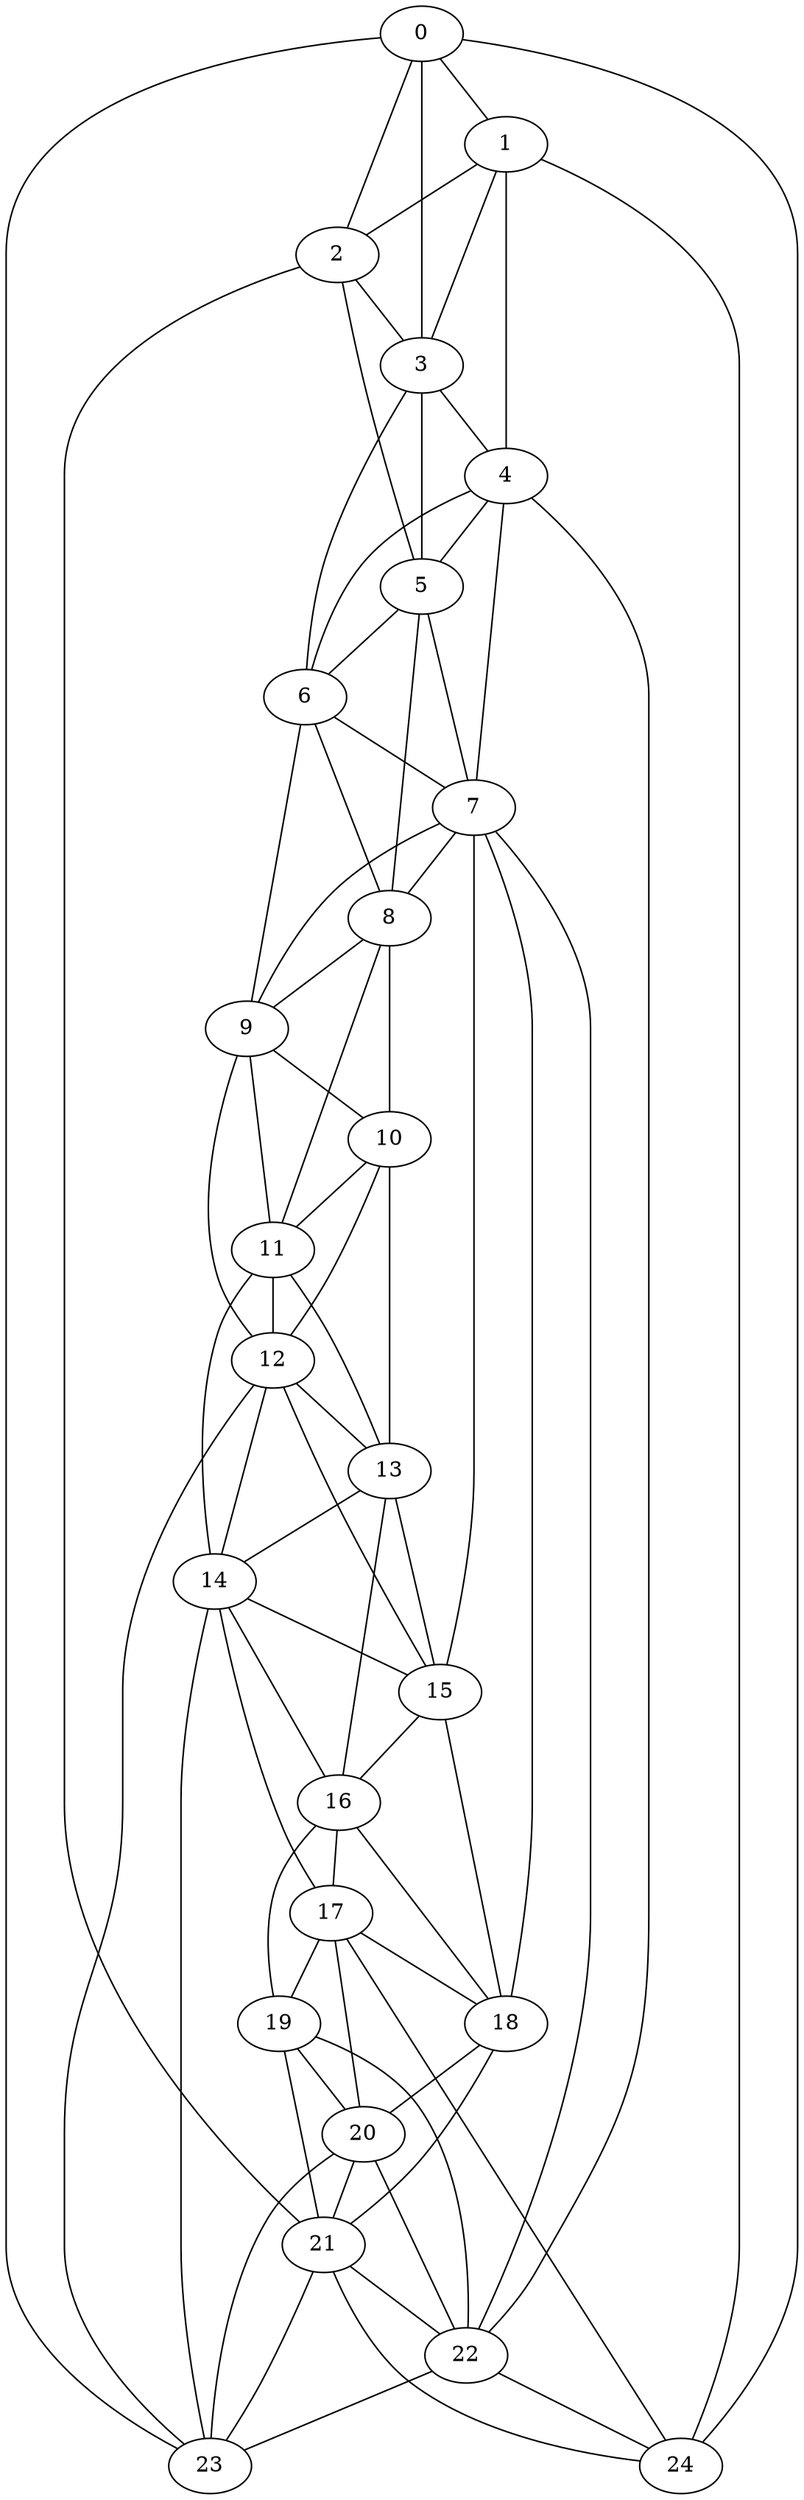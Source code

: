 strict graph "watts_strogatz_graph(25,6,0.1)" {
0;
1;
2;
3;
4;
5;
6;
7;
8;
9;
10;
11;
12;
13;
14;
15;
16;
17;
18;
19;
20;
21;
22;
23;
24;
0 -- 1  [is_available=True, prob="1.0"];
0 -- 2  [is_available=True, prob="1.0"];
0 -- 3  [is_available=True, prob="0.44858228421"];
0 -- 23  [is_available=True, prob="0.140422393609"];
0 -- 24  [is_available=True, prob="0.303921860456"];
1 -- 2  [is_available=True, prob="0.607027602132"];
1 -- 3  [is_available=True, prob="1.0"];
1 -- 4  [is_available=True, prob="0.209638027649"];
1 -- 24  [is_available=True, prob="0.30702777861"];
2 -- 3  [is_available=True, prob="0.0117763548231"];
2 -- 5  [is_available=True, prob="0.484511548435"];
2 -- 21  [is_available=True, prob="0.663128559928"];
3 -- 4  [is_available=True, prob="0.299367427131"];
3 -- 5  [is_available=True, prob="0.00963522846314"];
3 -- 6  [is_available=True, prob="1.0"];
4 -- 5  [is_available=True, prob="0.0700642036165"];
4 -- 6  [is_available=True, prob="0.308035571139"];
4 -- 7  [is_available=True, prob="0.324327141376"];
4 -- 22  [is_available=True, prob="0.882726974204"];
5 -- 6  [is_available=True, prob="0.919669527741"];
5 -- 7  [is_available=True, prob="1.0"];
5 -- 8  [is_available=True, prob="0.37698072404"];
6 -- 7  [is_available=True, prob="0.0143222858714"];
6 -- 8  [is_available=True, prob="0.654251192158"];
6 -- 9  [is_available=True, prob="0.259605118275"];
7 -- 8  [is_available=True, prob="0.513793322212"];
7 -- 9  [is_available=True, prob="0.354720594289"];
7 -- 15  [is_available=True, prob="1.0"];
7 -- 18  [is_available=True, prob="0.236370092789"];
7 -- 22  [is_available=True, prob="0.847744669852"];
8 -- 9  [is_available=True, prob="1.0"];
8 -- 10  [is_available=True, prob="0.803798295214"];
8 -- 11  [is_available=True, prob="1.0"];
9 -- 10  [is_available=True, prob="1.0"];
9 -- 11  [is_available=True, prob="0.0386114551099"];
9 -- 12  [is_available=True, prob="1.0"];
10 -- 11  [is_available=True, prob="1.0"];
10 -- 12  [is_available=True, prob="0.16342701204"];
10 -- 13  [is_available=True, prob="0.159457880765"];
11 -- 12  [is_available=True, prob="0.0427260844117"];
11 -- 13  [is_available=True, prob="0.768418501339"];
11 -- 14  [is_available=True, prob="0.161572992671"];
12 -- 13  [is_available=True, prob="1.0"];
12 -- 14  [is_available=True, prob="0.100952615868"];
12 -- 15  [is_available=True, prob="1.0"];
12 -- 23  [is_available=True, prob="0.86764853054"];
13 -- 14  [is_available=True, prob="0.0147052304881"];
13 -- 15  [is_available=True, prob="0.596133628923"];
13 -- 16  [is_available=True, prob="0.829472336939"];
14 -- 15  [is_available=True, prob="1.0"];
14 -- 16  [is_available=True, prob="0.321576083195"];
14 -- 17  [is_available=True, prob="0.351220234134"];
14 -- 23  [is_available=True, prob="0.452498137963"];
15 -- 16  [is_available=True, prob="0.845052401833"];
15 -- 18  [is_available=True, prob="0.782318052717"];
16 -- 17  [is_available=True, prob="0.668438689752"];
16 -- 18  [is_available=True, prob="0.494664865145"];
16 -- 19  [is_available=True, prob="1.0"];
17 -- 18  [is_available=True, prob="0.98848454184"];
17 -- 19  [is_available=True, prob="1.0"];
17 -- 20  [is_available=True, prob="1.0"];
17 -- 24  [is_available=True, prob="0.564332425516"];
18 -- 20  [is_available=True, prob="1.0"];
18 -- 21  [is_available=True, prob="1.0"];
19 -- 20  [is_available=True, prob="1.0"];
19 -- 21  [is_available=True, prob="1.0"];
19 -- 22  [is_available=True, prob="1.0"];
20 -- 21  [is_available=True, prob="0.156391178926"];
20 -- 22  [is_available=True, prob="1.0"];
20 -- 23  [is_available=True, prob="0.0314344162084"];
21 -- 22  [is_available=True, prob="1.0"];
21 -- 23  [is_available=True, prob="1.0"];
21 -- 24  [is_available=True, prob="0.405797101066"];
22 -- 23  [is_available=True, prob="0.253956518178"];
22 -- 24  [is_available=True, prob="1.0"];
}
